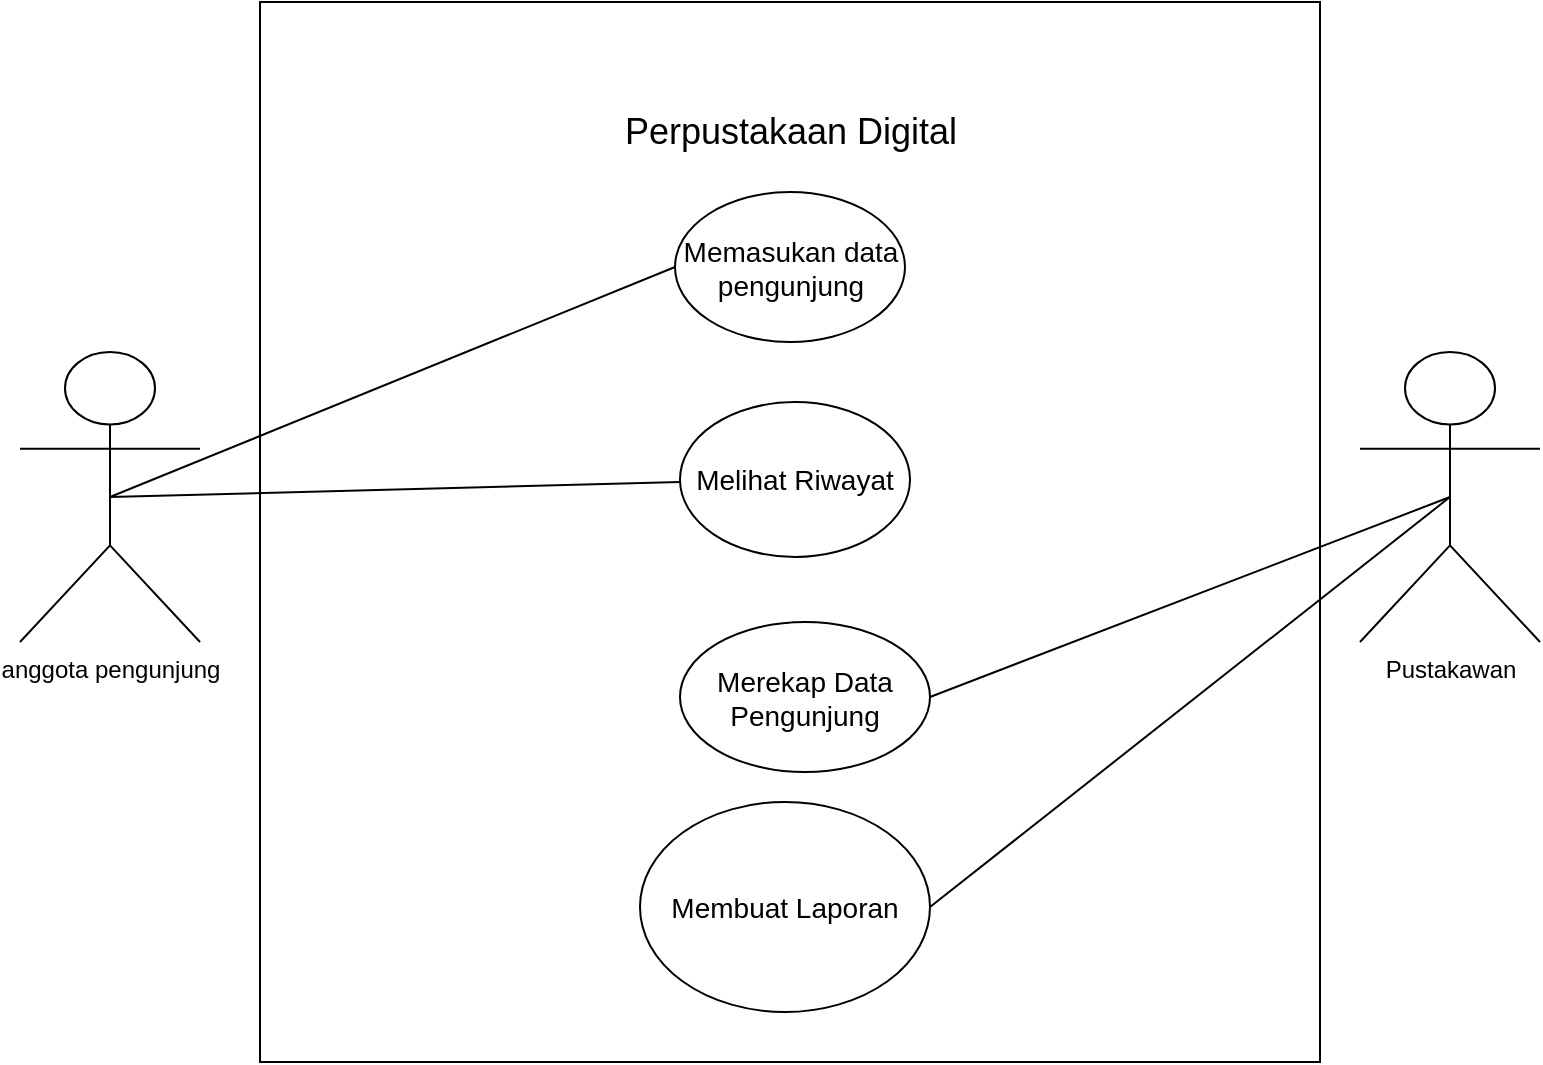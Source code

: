 <mxfile version="22.0.1" type="github">
  <diagram name="Page-1" id="YYRPqTuLn1ylkagVdyue">
    <mxGraphModel dx="969" dy="530" grid="1" gridSize="10" guides="1" tooltips="1" connect="1" arrows="1" fold="1" page="1" pageScale="1" pageWidth="850" pageHeight="1100" math="0" shadow="0">
      <root>
        <mxCell id="0" />
        <mxCell id="1" parent="0" />
        <mxCell id="H_REwF4HqU3ZycA_Lh0G-1" value="anggota pengunjung" style="shape=umlActor;verticalLabelPosition=bottom;verticalAlign=top;html=1;outlineConnect=0;" vertex="1" parent="1">
          <mxGeometry x="20" y="215" width="90" height="145" as="geometry" />
        </mxCell>
        <mxCell id="H_REwF4HqU3ZycA_Lh0G-2" value="" style="whiteSpace=wrap;html=1;aspect=fixed;movable=0;resizable=0;rotatable=0;deletable=0;editable=0;locked=1;connectable=0;" vertex="1" parent="1">
          <mxGeometry x="140" y="40" width="530" height="530" as="geometry" />
        </mxCell>
        <mxCell id="H_REwF4HqU3ZycA_Lh0G-4" value="Pustakawan" style="shape=umlActor;verticalLabelPosition=bottom;verticalAlign=top;html=1;outlineConnect=0;" vertex="1" parent="1">
          <mxGeometry x="690" y="215" width="90" height="145" as="geometry" />
        </mxCell>
        <mxCell id="H_REwF4HqU3ZycA_Lh0G-5" value="&lt;font style=&quot;font-size: 14px;&quot;&gt;Memasukan data pengunjung&lt;/font&gt;" style="ellipse;whiteSpace=wrap;html=1;" vertex="1" parent="1">
          <mxGeometry x="347.5" y="135" width="115" height="75" as="geometry" />
        </mxCell>
        <mxCell id="H_REwF4HqU3ZycA_Lh0G-6" value="&lt;font style=&quot;font-size: 18px;&quot;&gt;Perpustakaan Digital&lt;/font&gt;" style="text;html=1;strokeColor=none;fillColor=none;align=center;verticalAlign=middle;whiteSpace=wrap;rounded=0;" vertex="1" parent="1">
          <mxGeometry x="307.5" y="90" width="195" height="30" as="geometry" />
        </mxCell>
        <mxCell id="H_REwF4HqU3ZycA_Lh0G-7" value="&lt;span style=&quot;font-size: 14px;&quot;&gt;Melihat Riwayat&lt;/span&gt;" style="ellipse;whiteSpace=wrap;html=1;" vertex="1" parent="1">
          <mxGeometry x="350" y="240" width="115" height="77.5" as="geometry" />
        </mxCell>
        <mxCell id="H_REwF4HqU3ZycA_Lh0G-8" value="&lt;span style=&quot;font-size: 14px;&quot;&gt;Merekap Data Pengunjung&lt;/span&gt;" style="ellipse;whiteSpace=wrap;html=1;" vertex="1" parent="1">
          <mxGeometry x="350" y="350" width="125" height="75" as="geometry" />
        </mxCell>
        <mxCell id="H_REwF4HqU3ZycA_Lh0G-13" value="&lt;span style=&quot;font-size: 14px;&quot;&gt;Membuat Laporan&lt;/span&gt;" style="ellipse;whiteSpace=wrap;html=1;" vertex="1" parent="1">
          <mxGeometry x="330" y="440" width="145" height="105" as="geometry" />
        </mxCell>
        <mxCell id="H_REwF4HqU3ZycA_Lh0G-16" value="" style="endArrow=none;html=1;rounded=0;exitX=0.5;exitY=0.5;exitDx=0;exitDy=0;exitPerimeter=0;" edge="1" parent="1" source="H_REwF4HqU3ZycA_Lh0G-1">
          <mxGeometry width="50" height="50" relative="1" as="geometry">
            <mxPoint x="120" y="260" as="sourcePoint" />
            <mxPoint x="350" y="280" as="targetPoint" />
          </mxGeometry>
        </mxCell>
        <mxCell id="H_REwF4HqU3ZycA_Lh0G-17" value="" style="endArrow=none;html=1;rounded=0;entryX=0;entryY=0.5;entryDx=0;entryDy=0;exitX=0.5;exitY=0.5;exitDx=0;exitDy=0;exitPerimeter=0;" edge="1" parent="1" source="H_REwF4HqU3ZycA_Lh0G-1" target="H_REwF4HqU3ZycA_Lh0G-5">
          <mxGeometry width="50" height="50" relative="1" as="geometry">
            <mxPoint x="120" y="260" as="sourcePoint" />
            <mxPoint x="260" y="180" as="targetPoint" />
          </mxGeometry>
        </mxCell>
        <mxCell id="H_REwF4HqU3ZycA_Lh0G-18" value="" style="endArrow=none;html=1;rounded=0;exitX=1;exitY=0.5;exitDx=0;exitDy=0;entryX=0.5;entryY=0.5;entryDx=0;entryDy=0;entryPerimeter=0;" edge="1" parent="1" source="H_REwF4HqU3ZycA_Lh0G-8" target="H_REwF4HqU3ZycA_Lh0G-4">
          <mxGeometry width="50" height="50" relative="1" as="geometry">
            <mxPoint x="530" y="370" as="sourcePoint" />
            <mxPoint x="560" y="320" as="targetPoint" />
          </mxGeometry>
        </mxCell>
        <mxCell id="H_REwF4HqU3ZycA_Lh0G-20" value="" style="endArrow=none;html=1;rounded=0;entryX=0.5;entryY=0.5;entryDx=0;entryDy=0;entryPerimeter=0;exitX=1;exitY=0.5;exitDx=0;exitDy=0;" edge="1" parent="1" source="H_REwF4HqU3ZycA_Lh0G-13" target="H_REwF4HqU3ZycA_Lh0G-4">
          <mxGeometry width="50" height="50" relative="1" as="geometry">
            <mxPoint x="560" y="480" as="sourcePoint" />
            <mxPoint x="610" y="430" as="targetPoint" />
          </mxGeometry>
        </mxCell>
      </root>
    </mxGraphModel>
  </diagram>
</mxfile>
